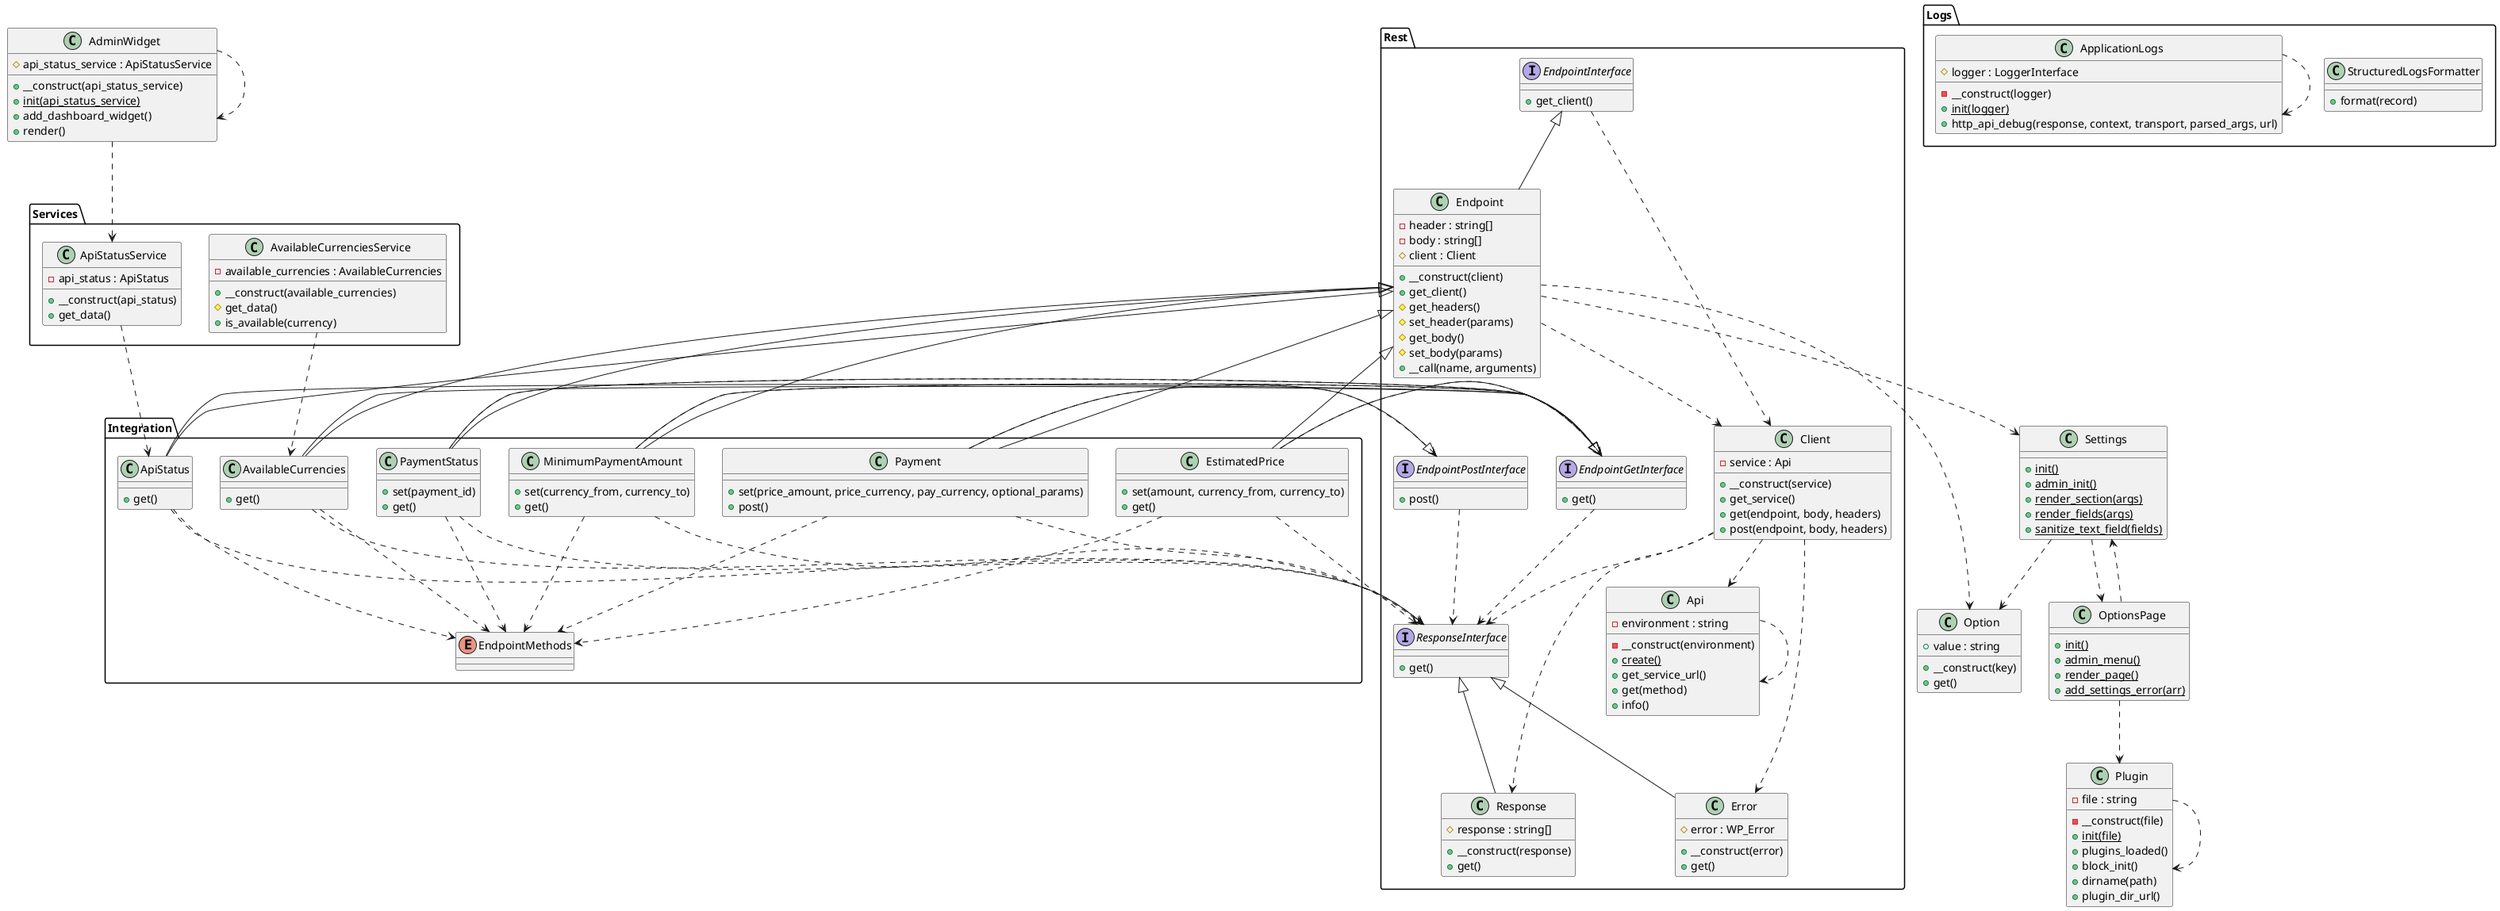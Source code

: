 @startuml class-diagram
  class "Settings" as Settings {
    {static} +init()
    {static} +admin_init()
    {static} +render_section(args)
    {static} +render_fields(args)
    {static} +sanitize_text_field(fields)
  }
  class "Option" as Option {
    +value : string
    +__construct(key)
    +get()
  }
  class "Plugin" as Plugin {
    -file : string
    -__construct(file)
    {static} +init(file)
    +plugins_loaded()
    +block_init()
    +dirname(path)
    +plugin_dir_url()
  }
  class "AdminWidget" as AdminWidget {
    #api_status_service : ApiStatusService
    +__construct(api_status_service)
    {static} +init(api_status_service)
    +add_dashboard_widget()
    +render()
  }
  class "OptionsPage" as OptionsPage {
    {static} +init()
    {static} +admin_menu()
    {static} +render_page()
    {static} +add_settings_error(arr)
  }
  package Integration as Integration {
    class "EstimatedPrice" as Integration_EstimatedPrice {
      +set(amount, currency_from, currency_to)
      +get()
    }
    enum "EndpointMethods" as Integration_EndpointMethods {
    }
    class "Payment" as Integration_Payment {
      +set(price_amount, price_currency, pay_currency, optional_params)
      +post()
    }
    class "AvailableCurrencies" as Integration_AvailableCurrencies {
      +get()
    }
    class "MinimumPaymentAmount" as Integration_MinimumPaymentAmount {
      +set(currency_from, currency_to)
      +get()
    }
    class "ApiStatus" as Integration_ApiStatus {
      +get()
    }
    class "PaymentStatus" as Integration_PaymentStatus {
      +set(payment_id)
      +get()
    }
  }
  package Logs as Logs {
    class "StructuredLogsFormatter" as Logs_StructuredLogsFormatter {
      +format(record)
    }
    class "ApplicationLogs" as Logs_ApplicationLogs {
      #logger : LoggerInterface
      -__construct(logger)
      {static} +init(logger)
      +http_api_debug(response, context, transport, parsed_args, url)
    }
  }
  package Services as Services {
    class "ApiStatusService" as Services_ApiStatusService {
      -api_status : ApiStatus
      +__construct(api_status)
      +get_data()
    }
    class "AvailableCurrenciesService" as Services_AvailableCurrenciesService {
      -available_currencies : AvailableCurrencies
      +__construct(available_currencies)
      #get_data()
      +is_available(currency)
    }
  }
  package Rest as Rest {
    interface "EndpointGetInterface" as Rest_EndpointGetInterface {
      +get()
    }
    class "Response" as Rest_Response {
      #response : string[]
      +__construct(response)
      +get()
    }
    interface "EndpointInterface" as Rest_EndpointInterface {
      +get_client()
    }
    interface "EndpointPostInterface" as Rest_EndpointPostInterface {
      +post()
    }
    class "Error" as Rest_Error {
      #error : WP_Error
      +__construct(error)
      +get()
    }
    class "Endpoint" as Rest_Endpoint {
      -header : string[]
      -body : string[]
      #client : Client
      +__construct(client)
      +get_client()
      #get_headers()
      #set_header(params)
      #get_body()
      #set_body(params)
      +__call(name, arguments)
    }
    class "Api" as Rest_Api {
      -environment : string
      -__construct(environment)
      {static} +create()
      +get_service_url()
      +get(method)
      +info()
    }
    interface "ResponseInterface" as Rest_ResponseInterface {
      +get()
    }
    class "Client" as Rest_Client {
      -service : Api
      +__construct(service)
      +get_service()
      +get(endpoint, body, headers)
      +post(endpoint, body, headers)
    }
  }
  AdminWidget ..> AdminWidget
  AdminWidget ..> Services_ApiStatusService
  Integration_ApiStatus ..> Integration_EndpointMethods
  Integration_ApiStatus ..> Rest_ResponseInterface
  Integration_AvailableCurrencies ..> Integration_EndpointMethods
  Integration_AvailableCurrencies ..> Rest_ResponseInterface
  Integration_EstimatedPrice ..> Integration_EndpointMethods
  Integration_EstimatedPrice ..> Rest_EndpointGetInterface
  Integration_EstimatedPrice ..> Rest_ResponseInterface
  Integration_MinimumPaymentAmount ..> Integration_EndpointMethods
  Integration_MinimumPaymentAmount ..> Rest_EndpointGetInterface
  Integration_MinimumPaymentAmount ..> Rest_ResponseInterface
  Integration_Payment ..> Integration_EndpointMethods
  Integration_Payment ..> Rest_EndpointPostInterface
  Integration_Payment ..> Rest_ResponseInterface
  Integration_PaymentStatus ..> Integration_EndpointMethods
  Integration_PaymentStatus ..> Rest_EndpointGetInterface
  Integration_PaymentStatus ..> Rest_ResponseInterface
  Logs_ApplicationLogs ..> Logs_ApplicationLogs
  OptionsPage ..> Plugin
  OptionsPage ..> Settings
  Plugin ..> Plugin
  Rest_Api ..> Rest_Api
  Rest_Client ..> Rest_Api
  Rest_Client ..> Rest_Error
  Rest_Client ..> Rest_Response
  Rest_Client ..> Rest_ResponseInterface
  Rest_Endpoint ..> Option
  Rest_Endpoint ..> Rest_Client
  Rest_Endpoint ..> Settings
  Rest_Endpoint <|-- Integration_ApiStatus
  Rest_Endpoint <|-- Integration_AvailableCurrencies
  Rest_Endpoint <|-- Integration_EstimatedPrice
  Rest_Endpoint <|-- Integration_MinimumPaymentAmount
  Rest_Endpoint <|-- Integration_Payment
  Rest_Endpoint <|-- Integration_PaymentStatus
  Rest_EndpointGetInterface ..> Rest_ResponseInterface
  Rest_EndpointGetInterface <|-- Integration_ApiStatus
  Rest_EndpointGetInterface <|-- Integration_AvailableCurrencies
  Rest_EndpointGetInterface <|-- Integration_EstimatedPrice
  Rest_EndpointGetInterface <|-- Integration_MinimumPaymentAmount
  Rest_EndpointGetInterface <|-- Integration_PaymentStatus
  Rest_EndpointInterface ..> Rest_Client
  Rest_EndpointInterface <|-- Rest_Endpoint
  Rest_EndpointPostInterface ..> Rest_ResponseInterface
  Rest_EndpointPostInterface <|-- Integration_Payment
  Rest_ResponseInterface <|-- Rest_Error
  Rest_ResponseInterface <|-- Rest_Response
  Services_ApiStatusService ..> Integration_ApiStatus
  Services_AvailableCurrenciesService ..> Integration_AvailableCurrencies
  Settings ..> Option
  Settings ..> OptionsPage
@enduml

